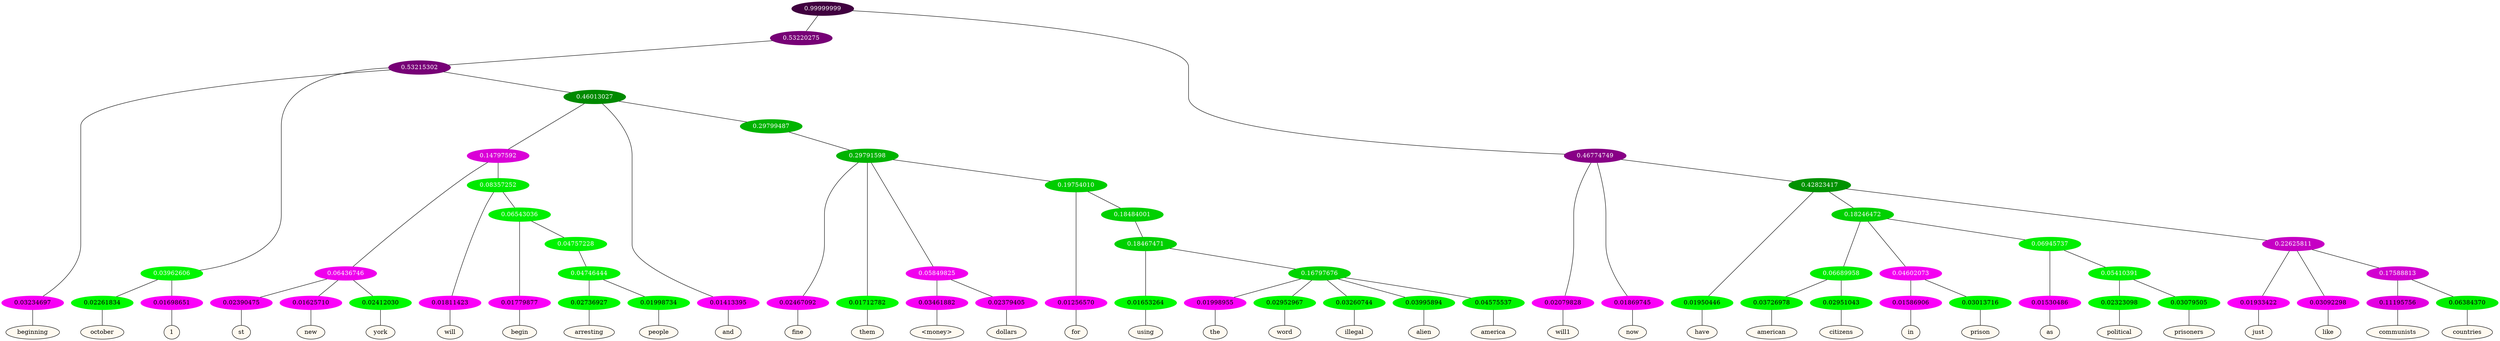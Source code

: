 graph {
	node [format=png height=0.15 nodesep=0.001 ordering=out overlap=prism overlap_scaling=0.01 ranksep=0.001 ratio=0.2 style=filled width=0.15]
	{
		rank=same
		a_w_7 [label=beginning color=black fillcolor=floralwhite style="filled,solid"]
		a_w_13 [label=october color=black fillcolor=floralwhite style="filled,solid"]
		a_w_14 [label=1 color=black fillcolor=floralwhite style="filled,solid"]
		a_w_35 [label=st color=black fillcolor=floralwhite style="filled,solid"]
		a_w_36 [label=new color=black fillcolor=floralwhite style="filled,solid"]
		a_w_37 [label=york color=black fillcolor=floralwhite style="filled,solid"]
		a_w_38 [label=will color=black fillcolor=floralwhite style="filled,solid"]
		a_w_46 [label=begin color=black fillcolor=floralwhite style="filled,solid"]
		a_w_54 [label=arresting color=black fillcolor=floralwhite style="filled,solid"]
		a_w_55 [label=people color=black fillcolor=floralwhite style="filled,solid"]
		a_w_16 [label=and color=black fillcolor=floralwhite style="filled,solid"]
		a_w_40 [label=fine color=black fillcolor=floralwhite style="filled,solid"]
		a_w_41 [label=them color=black fillcolor=floralwhite style="filled,solid"]
		a_w_48 [label="\<money\>" color=black fillcolor=floralwhite style="filled,solid"]
		a_w_49 [label=dollars color=black fillcolor=floralwhite style="filled,solid"]
		a_w_50 [label=for color=black fillcolor=floralwhite style="filled,solid"]
		a_w_56 [label=using color=black fillcolor=floralwhite style="filled,solid"]
		a_w_58 [label=the color=black fillcolor=floralwhite style="filled,solid"]
		a_w_59 [label=word color=black fillcolor=floralwhite style="filled,solid"]
		a_w_60 [label=illegal color=black fillcolor=floralwhite style="filled,solid"]
		a_w_61 [label=alien color=black fillcolor=floralwhite style="filled,solid"]
		a_w_62 [label=america color=black fillcolor=floralwhite style="filled,solid"]
		a_w_4 [label=will1 color=black fillcolor=floralwhite style="filled,solid"]
		a_w_5 [label=now color=black fillcolor=floralwhite style="filled,solid"]
		a_w_10 [label=have color=black fillcolor=floralwhite style="filled,solid"]
		a_w_27 [label=american color=black fillcolor=floralwhite style="filled,solid"]
		a_w_28 [label=citizens color=black fillcolor=floralwhite style="filled,solid"]
		a_w_29 [label=in color=black fillcolor=floralwhite style="filled,solid"]
		a_w_30 [label=prison color=black fillcolor=floralwhite style="filled,solid"]
		a_w_31 [label=as color=black fillcolor=floralwhite style="filled,solid"]
		a_w_44 [label=political color=black fillcolor=floralwhite style="filled,solid"]
		a_w_45 [label=prisoners color=black fillcolor=floralwhite style="filled,solid"]
		a_w_21 [label=just color=black fillcolor=floralwhite style="filled,solid"]
		a_w_22 [label=like color=black fillcolor=floralwhite style="filled,solid"]
		a_w_33 [label=communists color=black fillcolor=floralwhite style="filled,solid"]
		a_w_34 [label=countries color=black fillcolor=floralwhite style="filled,solid"]
	}
	a_n_7 -- a_w_7
	a_n_13 -- a_w_13
	a_n_14 -- a_w_14
	a_n_35 -- a_w_35
	a_n_36 -- a_w_36
	a_n_37 -- a_w_37
	a_n_38 -- a_w_38
	a_n_46 -- a_w_46
	a_n_54 -- a_w_54
	a_n_55 -- a_w_55
	a_n_16 -- a_w_16
	a_n_40 -- a_w_40
	a_n_41 -- a_w_41
	a_n_48 -- a_w_48
	a_n_49 -- a_w_49
	a_n_50 -- a_w_50
	a_n_56 -- a_w_56
	a_n_58 -- a_w_58
	a_n_59 -- a_w_59
	a_n_60 -- a_w_60
	a_n_61 -- a_w_61
	a_n_62 -- a_w_62
	a_n_4 -- a_w_4
	a_n_5 -- a_w_5
	a_n_10 -- a_w_10
	a_n_27 -- a_w_27
	a_n_28 -- a_w_28
	a_n_29 -- a_w_29
	a_n_30 -- a_w_30
	a_n_31 -- a_w_31
	a_n_44 -- a_w_44
	a_n_45 -- a_w_45
	a_n_21 -- a_w_21
	a_n_22 -- a_w_22
	a_n_33 -- a_w_33
	a_n_34 -- a_w_34
	{
		rank=same
		a_n_7 [label=0.03234697 color="0.835 1.000 0.968" fontcolor=black]
		a_n_13 [label=0.02261834 color="0.334 1.000 0.977" fontcolor=black]
		a_n_14 [label=0.01698651 color="0.835 1.000 0.983" fontcolor=black]
		a_n_35 [label=0.02390475 color="0.835 1.000 0.976" fontcolor=black]
		a_n_36 [label=0.01625710 color="0.835 1.000 0.984" fontcolor=black]
		a_n_37 [label=0.02412030 color="0.334 1.000 0.976" fontcolor=black]
		a_n_38 [label=0.01811423 color="0.835 1.000 0.982" fontcolor=black]
		a_n_46 [label=0.01779877 color="0.835 1.000 0.982" fontcolor=black]
		a_n_54 [label=0.02736927 color="0.334 1.000 0.973" fontcolor=black]
		a_n_55 [label=0.01998734 color="0.334 1.000 0.980" fontcolor=black]
		a_n_16 [label=0.01413395 color="0.835 1.000 0.986" fontcolor=black]
		a_n_40 [label=0.02467092 color="0.835 1.000 0.975" fontcolor=black]
		a_n_41 [label=0.01712782 color="0.334 1.000 0.983" fontcolor=black]
		a_n_48 [label=0.03461882 color="0.835 1.000 0.965" fontcolor=black]
		a_n_49 [label=0.02379405 color="0.835 1.000 0.976" fontcolor=black]
		a_n_50 [label=0.01256570 color="0.835 1.000 0.987" fontcolor=black]
		a_n_56 [label=0.01653264 color="0.334 1.000 0.983" fontcolor=black]
		a_n_58 [label=0.01998955 color="0.835 1.000 0.980" fontcolor=black]
		a_n_59 [label=0.02952967 color="0.334 1.000 0.970" fontcolor=black]
		a_n_60 [label=0.03260744 color="0.334 1.000 0.967" fontcolor=black]
		a_n_61 [label=0.03995894 color="0.334 1.000 0.960" fontcolor=black]
		a_n_62 [label=0.04575537 color="0.334 1.000 0.954" fontcolor=black]
		a_n_4 [label=0.02079828 color="0.835 1.000 0.979" fontcolor=black]
		a_n_5 [label=0.01869745 color="0.835 1.000 0.981" fontcolor=black]
		a_n_10 [label=0.01950446 color="0.334 1.000 0.980" fontcolor=black]
		a_n_27 [label=0.03726978 color="0.334 1.000 0.963" fontcolor=black]
		a_n_28 [label=0.02951043 color="0.334 1.000 0.970" fontcolor=black]
		a_n_29 [label=0.01586906 color="0.835 1.000 0.984" fontcolor=black]
		a_n_30 [label=0.03013716 color="0.334 1.000 0.970" fontcolor=black]
		a_n_31 [label=0.01530486 color="0.835 1.000 0.985" fontcolor=black]
		a_n_44 [label=0.02323098 color="0.334 1.000 0.977" fontcolor=black]
		a_n_45 [label=0.03079505 color="0.334 1.000 0.969" fontcolor=black]
		a_n_21 [label=0.01933422 color="0.835 1.000 0.981" fontcolor=black]
		a_n_22 [label=0.03092298 color="0.835 1.000 0.969" fontcolor=black]
		a_n_33 [label=0.11195756 color="0.835 1.000 0.888" fontcolor=black]
		a_n_34 [label=0.06384370 color="0.334 1.000 0.936" fontcolor=black]
	}
	a_n_0 [label=0.99999999 color="0.835 1.000 0.250" fontcolor=grey99]
	a_n_1 [label=0.53220275 color="0.835 1.000 0.468" fontcolor=grey99]
	a_n_0 -- a_n_1
	a_n_2 [label=0.46774749 color="0.835 1.000 0.532" fontcolor=grey99]
	a_n_0 -- a_n_2
	a_n_3 [label=0.53215302 color="0.835 1.000 0.468" fontcolor=grey99]
	a_n_1 -- a_n_3
	a_n_2 -- a_n_4
	a_n_2 -- a_n_5
	a_n_6 [label=0.42823417 color="0.334 1.000 0.572" fontcolor=grey99]
	a_n_2 -- a_n_6
	a_n_3 -- a_n_7
	a_n_8 [label=0.03962606 color="0.334 1.000 0.960" fontcolor=grey99]
	a_n_3 -- a_n_8
	a_n_9 [label=0.46013027 color="0.334 1.000 0.540" fontcolor=grey99]
	a_n_3 -- a_n_9
	a_n_6 -- a_n_10
	a_n_11 [label=0.18246472 color="0.334 1.000 0.818" fontcolor=grey99]
	a_n_6 -- a_n_11
	a_n_12 [label=0.22625811 color="0.835 1.000 0.774" fontcolor=grey99]
	a_n_6 -- a_n_12
	a_n_8 -- a_n_13
	a_n_8 -- a_n_14
	a_n_15 [label=0.14797592 color="0.835 1.000 0.852" fontcolor=grey99]
	a_n_9 -- a_n_15
	a_n_9 -- a_n_16
	a_n_17 [label=0.29799487 color="0.334 1.000 0.702" fontcolor=grey99]
	a_n_9 -- a_n_17
	a_n_18 [label=0.06689958 color="0.334 1.000 0.933" fontcolor=grey99]
	a_n_11 -- a_n_18
	a_n_19 [label=0.04602073 color="0.835 1.000 0.954" fontcolor=grey99]
	a_n_11 -- a_n_19
	a_n_20 [label=0.06945737 color="0.334 1.000 0.931" fontcolor=grey99]
	a_n_11 -- a_n_20
	a_n_12 -- a_n_21
	a_n_12 -- a_n_22
	a_n_23 [label=0.17588813 color="0.835 1.000 0.824" fontcolor=grey99]
	a_n_12 -- a_n_23
	a_n_24 [label=0.06436746 color="0.835 1.000 0.936" fontcolor=grey99]
	a_n_15 -- a_n_24
	a_n_25 [label=0.08357252 color="0.334 1.000 0.916" fontcolor=grey99]
	a_n_15 -- a_n_25
	a_n_26 [label=0.29791598 color="0.334 1.000 0.702" fontcolor=grey99]
	a_n_17 -- a_n_26
	a_n_18 -- a_n_27
	a_n_18 -- a_n_28
	a_n_19 -- a_n_29
	a_n_19 -- a_n_30
	a_n_20 -- a_n_31
	a_n_32 [label=0.05410391 color="0.334 1.000 0.946" fontcolor=grey99]
	a_n_20 -- a_n_32
	a_n_23 -- a_n_33
	a_n_23 -- a_n_34
	a_n_24 -- a_n_35
	a_n_24 -- a_n_36
	a_n_24 -- a_n_37
	a_n_25 -- a_n_38
	a_n_39 [label=0.06543036 color="0.334 1.000 0.935" fontcolor=grey99]
	a_n_25 -- a_n_39
	a_n_26 -- a_n_40
	a_n_26 -- a_n_41
	a_n_42 [label=0.05849825 color="0.835 1.000 0.942" fontcolor=grey99]
	a_n_26 -- a_n_42
	a_n_43 [label=0.19754010 color="0.334 1.000 0.802" fontcolor=grey99]
	a_n_26 -- a_n_43
	a_n_32 -- a_n_44
	a_n_32 -- a_n_45
	a_n_39 -- a_n_46
	a_n_47 [label=0.04757228 color="0.334 1.000 0.952" fontcolor=grey99]
	a_n_39 -- a_n_47
	a_n_42 -- a_n_48
	a_n_42 -- a_n_49
	a_n_43 -- a_n_50
	a_n_51 [label=0.18484001 color="0.334 1.000 0.815" fontcolor=grey99]
	a_n_43 -- a_n_51
	a_n_52 [label=0.04746444 color="0.334 1.000 0.953" fontcolor=grey99]
	a_n_47 -- a_n_52
	a_n_53 [label=0.18467471 color="0.334 1.000 0.815" fontcolor=grey99]
	a_n_51 -- a_n_53
	a_n_52 -- a_n_54
	a_n_52 -- a_n_55
	a_n_53 -- a_n_56
	a_n_57 [label=0.16797676 color="0.334 1.000 0.832" fontcolor=grey99]
	a_n_53 -- a_n_57
	a_n_57 -- a_n_58
	a_n_57 -- a_n_59
	a_n_57 -- a_n_60
	a_n_57 -- a_n_61
	a_n_57 -- a_n_62
}
